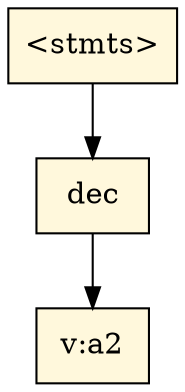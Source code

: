 digraph AST {
node [shape="box",style="filled",fillcolor="cornsilk"]2 [label="<stmts>"]
2 -> 1
1 [label="dec"]
1 -> 0
0 [label="v:a2"]
}

